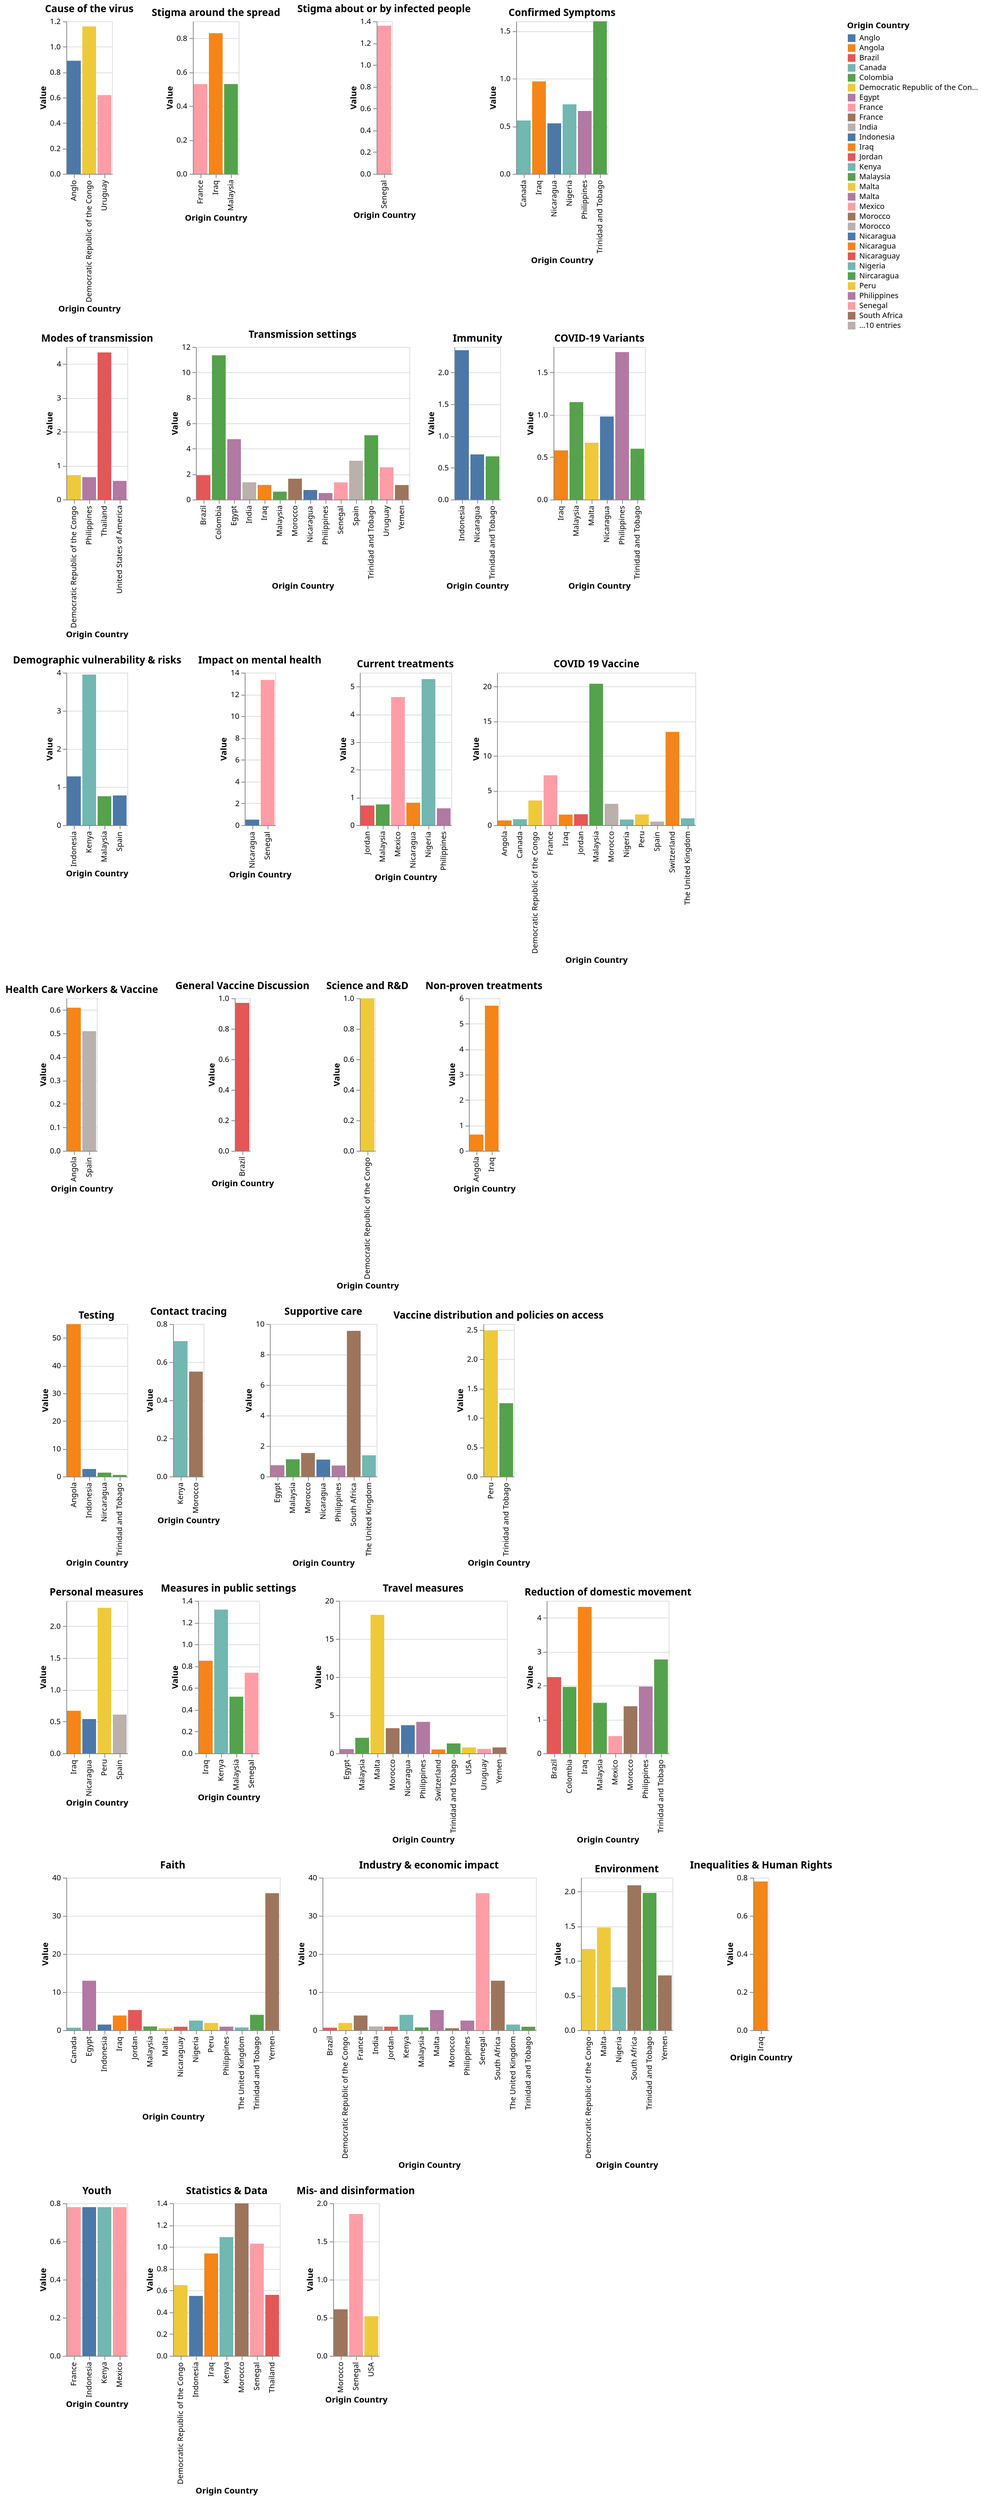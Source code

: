 {
  "$schema": "https://vega.github.io/schema/vega-lite/v5.json",
  "datasets": {
    "Topic1": [
      {
        "Topic on Rise": "Cause of the virus",
        "Origin Country": "Democratic Republic of the Congo",
        "Value": "1.16"
      },
      {
        "Topic on Rise": "Cause of the virus",
        "Origin Country": "Anglo",
        "Value": "0.89"
      },
      {
        "Topic on Rise": "Cause of the virus",
        "Origin Country": "Uruguay",
        "Value": "0.62"
      }
    ],
    "Topic2": [
      {
        "Topic on Rise": "Stigma around the spread",
        "Origin Country": "France",
        "Value": "0.53"
      },
      {
        "Topic on Rise": "Stigma around the spread",
        "Origin Country": "Iraq",
        "Value": "0.83"
      },
      {
        "Topic on Rise": "Stigma around the spread",
        "Origin Country": "Malaysia",
        "Value": "0.53"
      }
    ],
    "Topic3": [
      {
        "Topic on Rise": "Stigma about or by infected people ",
        "Origin Country": "Senegal",
        "Value": "1.36"
      }
    ],
    "Topic4": [
      {
        "Topic on Rise": "Confirmed Symptoms",
        "Origin Country": "Canada",
        "Value": "0.56"
      },
      {
        "Topic on Rise": "Confirmed Symptoms",
        "Origin Country": "Nicaragua",
        "Value": "0.53"
      },
      {
        "Topic on Rise": "Confirmed Symptoms",
        "Origin Country": "Trinidad and Tobago",
        "Value": "1.6"
      },
      {
        "Topic on Rise": "Confirmed Symptoms",
        "Origin Country": "Iraq",
        "Value": "0.97"
      },
      {
        "Topic on Rise": "Confirmed Symptoms",
        "Origin Country": "Nigeria",
        "Value": "0.73"
      },
      {
        "Topic on Rise": "Confirmed Symptoms",
        "Origin Country": "Philippines",
        "Value": "0.66"
      }
    ],
    "Topic5": [
      {
        "Topic on Rise": "Modes of transmission",
        "Origin Country": "Democratic Republic of the Congo",
        "Value": "0.72"
      },
      {
        "Topic on Rise": "Modes of transmission",
        "Origin Country": "Thailand",
        "Value": "4.34"
      },
      {
        "Topic on Rise": "Modes of transmission",
        "Origin Country": "United States of America",
        "Value": "0.55"
      },
      {
        "Topic on Rise": "Modes of transmission",
        "Origin Country": "Philippines",
        "Value": "0.66"
      }
    ],
    "Topic6": [
      {
        "Topic on Rise": "Transmission settings",
        "Origin Country": "Colombia",
        "Value": "11.35"
      },
      {
        "Topic on Rise": "Transmission settings",
        "Origin Country": "Brazil",
        "Value": "1.91"
      },
      {
        "Topic on Rise": "Transmission settings",
        "Origin Country": "Nicaragua",
        "Value": "0.75"
      },
      {
        "Topic on Rise": "Transmission settings",
        "Origin Country": "Trinidad and Tobago",
        "Value": "5.06"
      },
      {
        "Topic on Rise": "Transmission settings",
        "Origin Country": "Uruguay",
        "Value": "2.54"
      },
      {
        "Topic on Rise": "Transmission settings",
        "Origin Country": "Egypt",
        "Value": "4.75"
      },
      {
        "Topic on Rise": "Transmission settings",
        "Origin Country": "Iraq",
        "Value": "1.15"
      },
      {
        "Topic on Rise": "Transmission settings",
        "Origin Country": "Morocco",
        "Value": "1.64"
      },
      {
        "Topic on Rise": "Transmission settings",
        "Origin Country": "Yemen",
        "Value": "1.14"
      },
      {
        "Topic on Rise": "Transmission settings",
        "Origin Country": "Spain",
        "Value": "3.05"
      },
      {
        "Topic on Rise": "Transmission settings",
        "Origin Country": "India",
        "Value": "1.36"
      },
      {
        "Topic on Rise": "Transmission settings",
        "Origin Country": "Malaysia",
        "Value": "0.62"
      },
      {
        "Topic on Rise": "Transmission settings",
        "Origin Country": "Philippines",
        "Value": "0.51"
      },
      {
        "Topic on Rise": "Transmission settings",
        "Origin Country": "Senegal",
        "Value": "1.35"
      }
    ],
    "Topic7": [
      {
        "Topic on Rise": "Immunity",
        "Origin Country": "Indonesia",
        "Value": "2.35"
      },
      {
        "Topic on Rise": "Immunity",
        "Origin Country": "Nicaragua",
        "Value": "0.71"
      },
      {
        "Topic on Rise": "Immunity",
        "Origin Country": "Trinidad and Tobago",
        "Value": "0.68"
      }
    ],
    "Topic8": [
      {
        "Topic on Rise": "COVID-19 Variants",
        "Origin Country": "Iraq",
        "Value": "0.58"
      },
      {
        "Topic on Rise": "COVID-19 Variants",
        "Origin Country": "Malta",
        "Value": "0.67"
      },
      {
        "Topic on Rise": "COVID-19 Variants",
        "Origin Country": "Malaysia",
        "Value": "1.15"
      },
      {
        "Topic on Rise": "COVID-19 Variants",
        "Origin Country": "Nicaragua",
        "Value": "0.98"
      },
      {
        "Topic on Rise": "COVID-19 Variants",
        "Origin Country": "Trinidad and Tobago",
        "Value": "0.6"
      },
      {
        "Topic on Rise": "COVID-19 Variants",
        "Origin Country": "Philippines",
        "Value": "1.74"
      }
    ],
    "Topic9": [
      {
        "Topic on Rise": "Demographic vulnerability & risks",
        "Origin Country": "Spain ",
        "Value": "0.78"
      },
      {
        "Topic on Rise": "Demographic vulnerability & risks",
        "Origin Country": "Indonesia",
        "Value": "1.28"
      },
      {
        "Topic on Rise": "Demographic vulnerability & risks",
        "Origin Country": "Kenya",
        "Value": "3.95"
      },
      {
        "Topic on Rise": "Demographic vulnerability & risks",
        "Origin Country": "Malaysia",
        "Value": "0.76"
      }
    ],
    "Topic10": [
      {
        "Topic on Rise": "Impact on mental health",
        "Origin Country": "Senegal",
        "Value": "13.33"
      },
      {
        "Topic on Rise": "Impact on mental health",
        "Origin Country": "Nicaragua",
        "Value": "0.51"
      }
    ],
    "Topic11": [
      {
        "Topic on Rise": "Current treatments",
        "Origin Country": "Jordan",
        "Value": "0.71"
      },
      {
        "Topic on Rise": "Current treatments",
        "Origin Country": "Mexico",
        "Value": "4.62"
      },
      {
        "Topic on Rise": "Current treatments",
        "Origin Country": "Nicaragua ",
        "Value": "0.81"
      },
      {
        "Topic on Rise": "Current treatments",
        "Origin Country": "Malaysia",
        "Value": "0.75"
      },
      {
        "Topic on Rise": "Current treatments",
        "Origin Country": "Philippines",
        "Value": "0.61"
      },
      {
        "Topic on Rise": "Current treatments",
        "Origin Country": "Nigeria",
        "Value": "5.27"
      }
    ],
    "Topic12": [
      {
        "Topic on Rise": "COVID 19 Vaccine",
        "Origin Country": "Angola",
        "Value": "0.69"
      },
      {
        "Topic on Rise": "COVID 19 Vaccine",
        "Origin Country": "Democratic Republic of the Congo",
        "Value": "3.57"
      },
      {
        "Topic on Rise": "COVID 19 Vaccine",
        "Origin Country": "Nigeria",
        "Value": "0.82"
      },
      {
        "Topic on Rise": "COVID 19 Vaccine",
        "Origin Country": "Canada",
        "Value": "0.86"
      },
      {
        "Topic on Rise": "COVID 19 Vaccine",
        "Origin Country": "Peru",
        "Value": "1.55"
      },
      {
        "Topic on Rise": "COVID 19 Vaccine",
        "Origin Country": "Switzerland",
        "Value": "13.46"
      },
      {
        "Topic on Rise": "COVID 19 Vaccine",
        "Origin Country": "Spain",
        "Value": "0.52"
      },
      {
        "Topic on Rise": "COVID 19 Vaccine",
        "Origin Country": "France",
        "Value": "7.2"
      },
      {
        "Topic on Rise": "COVID 19 Vaccine",
        "Origin Country": "The United Kingdom",
        "Value": "0.99"
      },
      {
        "Topic on Rise": "COVID 19 Vaccine",
        "Origin Country": "Iraq",
        "Value": "1.53"
      },
      {
        "Topic on Rise": "COVID 19 Vaccine",
        "Origin Country": "Jordan",
        "Value": "1.58"
      },
      {
        "Topic on Rise": "COVID 19 Vaccine",
        "Origin Country": "Morocco ",
        "Value": "3.08"
      },
      {
        "Topic on Rise": "COVID 19 Vaccine",
        "Origin Country": "Malaysia",
        "Value": "20.4"
      }
    ],
    "Topic13": [
      {
        "Topic on Rise": "Health Care Workers & Vaccine",
        "Origin Country": "Angola",
        "Value": "0.61"
      },
      {
        "Topic on Rise": "Health Care Workers & Vaccine",
        "Origin Country": "Spain",
        "Value": "0.51"
      }
    ],
    "Topic14": [
      {
        "Topic on Rise": "General Vaccine Discussion",
        "Origin Country": "Brazil",
        "Value": "0.97"
      }
    ],
    "Topic15": [
      {
        "Topic on Rise": "Science and R&D",
        "Origin Country": "Democratic Republic of the Congo",
        "Value": "1"
      }
    ],
    "Topic16": [
      {
        "Topic on Rise": "Non-proven treatments",
        "Origin Country": "Angola",
        "Value": "0.64"
      },
      {
        "Topic on Rise": "Non-proven treatments",
        "Origin Country": "Iraq",
        "Value": "5.71"
      }
    ],
    "Topic17": [
      {
        "Topic on Rise": "Testing",
        "Origin Country": "Angola",
        "Value": "54.94"
      },
      {
        "Topic on Rise": "Testing",
        "Origin Country": "Indonesia",
        "Value": "2.71"
      },
      {
        "Topic on Rise": "Testing",
        "Origin Country": "Nircaragua",
        "Value": "1.4"
      },
      {
        "Topic on Rise": "Testing",
        "Origin Country": "Trinidad and Tobago",
        "Value": "0.57"
      }
    ],
    "Topic18": [
      {
        "Topic on Rise": "Contact tracing",
        "Origin Country": "Kenya",
        "Value": "0.71"
      },
      {
        "Topic on Rise": "Contact tracing",
        "Origin Country": "Morocco",
        "Value": "0.55"
      }
    ],
    "Topic19": [
      {
        "Topic on Rise": "Supportive care",
        "Origin Country": "Egypt",
        "Value": "0.74"
      },
      {
        "Topic on Rise": "Supportive care",
        "Origin Country": "Morocco",
        "Value": "1.54"
      },
      {
        "Topic on Rise": "Supportive care",
        "Origin Country": "Malaysia",
        "Value": "1.13"
      },
      {
        "Topic on Rise": "Supportive care",
        "Origin Country": "Philippines",
        "Value": "0.72"
      },
      {
        "Topic on Rise": "Supportive care",
        "Origin Country": "Nicaragua",
        "Value": "1.11"
      },
      {
        "Topic on Rise": "Supportive care",
        "Origin Country": "The United Kingdom",
        "Value": "1.39"
      },
      {
        "Topic on Rise": "Supportive care",
        "Origin Country": "South Africa",
        "Value": "9.55"
      }
    ],
    "Topic20": [
      {
        "Topic on Rise": "Vaccine distribution and policies on access",
        "Origin Country": "Peru",
        "Value": "2.49"
      },
      {
        "Topic on Rise": "Vaccine distribution and policies on access ",
        "Origin Country": "Trinidad and Tobago",
        "Value": "1.25"
      }
    ],
    "Topic21": [
      {
        "Topic on Rise": "Personal measures",
        "Origin Country": "Spain",
        "Value": "0.61"
      },
      {
        "Topic on Rise": "Personal measures",
        "Origin Country": "Iraq",
        "Value": "0.67"
      },
      {
        "Topic on Rise": "Personal measures",
        "Origin Country": "Nicaragua",
        "Value": "0.54"
      },
      {
        "Topic on Rise": "Personal measures",
        "Origin Country": "Peru",
        "Value": "2.29"
      }
    ],
    "Topic22": [
      {
        "Topic on Rise": "Measures in public settings",
        "Origin Country": "Iraq",
        "Value": "0.85"
      },
      {
        "Topic on Rise": "Measures in public settings",
        "Origin Country": "Kenya",
        "Value": "1.32"
      },
      {
        "Topic on Rise": "Measures in public settings",
        "Origin Country": "Senegal",
        "Value": "0.74"
      },
      {
        "Topic on Rise": "Measures in public settings",
        "Origin Country": "Malaysia",
        "Value": "0.52"
      }
    ],
    "Topic23": [
      {
        "Topic on Rise": "Travel measures",
        "Origin Country": "Malta",
        "Value": "18.16"
      },
      {
        "Topic on Rise": "Travel measures",
        "Origin Country": "Switzerland",
        "Value": "0.51"
      },
      {
        "Topic on Rise": "Travel measures",
        "Origin Country": "Egypt",
        "Value": "0.56"
      },
      {
        "Topic on Rise": "Travel measures",
        "Origin Country": "Morocco",
        "Value": "3.3"
      },
      {
        "Topic on Rise": "Travel measures",
        "Origin Country": "Yemen",
        "Value": "0.78"
      },
      {
        "Topic on Rise": "Travel measures",
        "Origin Country": "Malaysia",
        "Value": "2.04"
      },
      {
        "Topic on Rise": "Travel measures",
        "Origin Country": "Philippines",
        "Value": "4.13"
      },
      {
        "Topic on Rise": "Travel measures",
        "Origin Country": "Nicaragua",
        "Value": "3.69"
      },
      {
        "Topic on Rise": "Travel measures",
        "Origin Country": "Trinidad and Tobago",
        "Value": "1.3"
      },
      {
        "Topic on Rise": "Travel measures",
        "Origin Country": "Uruguay",
        "Value": "0.59"
      },
      {
        "Topic on Rise": "Travel measures",
        "Origin Country": "USA",
        "Value": "0.78"
      }
    ],
    "Topic24": [
      {
        "Topic on Rise": "Reduction of domestic movement",
        "Origin Country": "Brazil",
        "Value": "2.25"
      },
      {
        "Topic on Rise": "Reduction of domestic movement",
        "Origin Country": "Colombia",
        "Value": "1.96"
      },
      {
        "Topic on Rise": "Reduction of domestic movement",
        "Origin Country": "Mexico",
        "Value": "0.51"
      },
      {
        "Topic on Rise": "Reduction of domestic movement",
        "Origin Country": "Trinidad and Tobago",
        "Value": "2.77"
      },
      {
        "Topic on Rise": "Reduction of domestic movement",
        "Origin Country": "Iraq",
        "Value": "4.32"
      },
      {
        "Topic on Rise": "Reduction of domestic movement",
        "Origin Country": "Morocco",
        "Value": "1.39"
      },
      {
        "Topic on Rise": "Reduction of domestic movement",
        "Origin Country": "Malaysia",
        "Value": "1.49"
      },
      {
        "Topic on Rise": "Reduction of domestic movement",
        "Origin Country": "Philippines",
        "Value": "1.97"
      }
    ],
    "Topic25": [
      {"Topic on Rise": "Faith", "Origin Country": "Canada", "Value": "0.65"},
      {
        "Topic on Rise": "Faith",
        "Origin Country": "Nicaraguay",
        "Value": "0.91"
      },
      {"Topic on Rise": "Faith", "Origin Country": "Peru", "Value": "1.89"},
      {
        "Topic on Rise": "Faith",
        "Origin Country": "Trinidad and Tobago",
        "Value": "4.03"
      },
      {"Topic on Rise": "Faith", "Origin Country": "Yemen", "Value": "35.93"},
      {"Topic on Rise": "Faith", "Origin Country": "Egypt", "Value": "12.98"},
      {"Topic on Rise": "Faith", "Origin Country": "Iraq", "Value": "3.85"},
      {"Topic on Rise": "Faith", "Origin Country": "Jordan", "Value": "5.29"},
      {
        "Topic on Rise": "Faith",
        "Origin Country": "Indonesia",
        "Value": "1.48"
      },
      {"Topic on Rise": "Faith", "Origin Country": "Malaysia", "Value": "0.99"},
      {
        "Topic on Rise": "Faith",
        "Origin Country": "Philippines",
        "Value": "0.93"
      },
      {"Topic on Rise": "Faith", "Origin Country": "Malta", "Value": "0.52"},
      {
        "Topic on Rise": "Faith",
        "Origin Country": "The United Kingdom",
        "Value": "0.73"
      },
      {"Topic on Rise": "Faith", "Origin Country": "Nigeria", "Value": "2.52"}
    ],
    "Topic26": [
      {
        "Topic on Rise": "Industry & economic impact",
        "Origin Country": "Brazil",
        "Value": "0.65"
      },
      {
        "Topic on Rise": "Industry & economic impact ",
        "Origin Country": "Trinidad and Tobago",
        "Value": "0.91"
      },
      {
        "Topic on Rise": "Industry & economic impact ",
        "Origin Country": "Democratic Republic of the Congo",
        "Value": "1.89"
      },
      {
        "Topic on Rise": "Industry & economic impact ",
        "Origin Country": "Kenya",
        "Value": "4.03"
      },
      {
        "Topic on Rise": "Industry & economic impact ",
        "Origin Country": "Senegal",
        "Value": "35.93"
      },
      {
        "Topic on Rise": "Industry & economic impact ",
        "Origin Country": "South Africa",
        "Value": "12.98"
      },
      {
        "Topic on Rise": "Industry & economic impact ",
        "Origin Country": "France ",
        "Value": "3.85"
      },
      {
        "Topic on Rise": "Industry & economic impact ",
        "Origin Country": "Malta ",
        "Value": "5.29"
      },
      {
        "Topic on Rise": "Industry & economic impact ",
        "Origin Country": "The United Kingdom",
        "Value": "1.48"
      },
      {
        "Topic on Rise": "Industry & economic impact ",
        "Origin Country": "India",
        "Value": "0.99"
      },
      {
        "Topic on Rise": "Industry & economic impact ",
        "Origin Country": "Jordan",
        "Value": "0.93"
      },
      {
        "Topic on Rise": "Industry & economic impact ",
        "Origin Country": "Morocco",
        "Value": "0.52"
      },
      {
        "Topic on Rise": "Industry & economic impact ",
        "Origin Country": "Malaysia",
        "Value": "0.73"
      },
      {
        "Topic on Rise": "Industry & economic impact ",
        "Origin Country": "Philippines",
        "Value": "2.52"
      }
    ],
    "Topic27": [
      {
        "Topic on Rise": "Environment",
        "Origin Country": "Democratic Republic of the Congo",
        "Value": "1.17"
      },
      {
        "Topic on Rise": "Environment ",
        "Origin Country": "Nigeria",
        "Value": "0.62"
      },
      {
        "Topic on Rise": "Environment ",
        "Origin Country": "South Africa",
        "Value": "2.09"
      },
      {
        "Topic on Rise": "Environment ",
        "Origin Country": "Malta",
        "Value": "1.48"
      },
      {
        "Topic on Rise": "Environment ",
        "Origin Country": "Trinidad and Tobago",
        "Value": "1.98"
      },
      {
        "Topic on Rise": "Environment",
        "Origin Country": "Yemen",
        "Value": "0.79"
      }
    ],
    "Topic28": [
      {
        "Topic on Rise": "Inequalities & Human Rights ",
        "Origin Country": "Iraq",
        "Value": "0.78"
      }
    ],
    "Topic29": [
      {"Topic on Rise": "Youth", "Origin Country": "France", "Value": "0.78"},
      {
        "Topic on Rise": "Youth",
        "Origin Country": "Indonesia",
        "Value": "0.78"
      },
      {"Topic on Rise": "Youth", "Origin Country": "Kenya", "Value": "0.78"},
      {"Topic on Rise": "Youth", "Origin Country": "Mexico", "Value": "0.78"}
    ],
    "Topic30": [
      {
        "Topic on Rise": "Statistics & Data",
        "Origin Country": "Democratic Republic of the Congo",
        "Value": "0.65"
      },
      {
        "Topic on Rise": "Statistics & Data",
        "Origin Country": "Senegal",
        "Value": "1.03"
      },
      {
        "Topic on Rise": "Statistics & Data ",
        "Origin Country": "Kenya",
        "Value": "1.09"
      },
      {
        "Topic on Rise": "Statistics & Data ",
        "Origin Country": "Indonesia",
        "Value": "0.55"
      },
      {
        "Topic on Rise": "Statistics & Data ",
        "Origin Country": "Thailand",
        "Value": "0.56"
      },
      {
        "Topic on Rise": "Statistics & Data ",
        "Origin Country": "Iraq",
        "Value": "0.94"
      },
      {
        "Topic on Rise": "Statistics & Data ",
        "Origin Country": "Morocco",
        "Value": "1.4"
      }
    ],
    "Topic31": [
      {
        "Topic on Rise": "Mis- and disinformation ",
        "Origin Country": "Morocco",
        "Value": "0.61"
      },
      {
        "Topic on Rise": "Mis- and disinformation ",
        "Origin Country": "Senegal",
        "Value": "1.86"
      },
      {
        "Topic on Rise": "Mis- and disinformation ",
        "Origin Country": "USA",
        "Value": "0.52"
      }
    ]
  },
  "vconcat": [
    {
      "hconcat": [
        {
          "title": "Cause of the virus",
          "data": {"name": "Topic1"},
          "mark": "bar",
          "encoding": {
            "x": {"field": "Origin Country"},
            "y": {"field": "Value", "type": "quantitative"},
            "tooltip": {"field": "Value", "type": "quantitative"},
            "color": {"field": "Origin Country"}
          }
        },
        {
          "title": "Stigma around the spread",
          "data": {"name": "Topic2"},
          "mark": "bar",
          "encoding": {
            "x": {"field": "Origin Country"},
            "y": {"field": "Value", "type": "quantitative"},
            "tooltip": {"field": "Value", "type": "quantitative"},
            "color": {"field": "Origin Country"}
          }
        },
        {
          "title": "Stigma about or by infected people ",
          "data": {"name": "Topic3"},
          "mark": "bar",
          "encoding": {
            "x": {"field": "Origin Country"},
            "y": {"field": "Value", "type": "quantitative"},
            "tooltip": {"field": "Value", "type": "quantitative"},
            "color": {"field": "Origin Country"}
          }
        },
        {
          "title": "Confirmed Symptoms",
          "data": {"name": "Topic4"},
          "mark": "bar",
          "encoding": {
            "x": {"field": "Origin Country"},
            "y": {"field": "Value", "type": "quantitative"},
            "tooltip": {"field": "Value", "type": "quantitative"},
            "color": {"field": "Origin Country"}
          }
        }
      ]
    },
    {
      "hconcat": [
        {
          "title": "Modes of transmission",
          "data": {"name": "Topic5"},
          "mark": "bar",
          "encoding": {
            "x": {"field": "Origin Country"},
            "y": {"field": "Value", "type": "quantitative"},
            "tooltip": {"field": "Value", "type": "quantitative"},
            "color": {"field": "Origin Country"}
          }
        },
        {
          "title": "Transmission settings",
          "data": {"name": "Topic6"},
          "mark": "bar",
          "encoding": {
            "x": {"field": "Origin Country"},
            "y": {"field": "Value", "type": "quantitative"},
            "tooltip": {"field": "Value", "type": "quantitative"},
            "color": {"field": "Origin Country"}
          }
        },
        {
          "title": "Immunity",
          "data": {"name": "Topic7"},
          "mark": "bar",
          "encoding": {
            "x": {"field": "Origin Country"},
            "y": {"field": "Value", "type": "quantitative"},
            "tooltip": {"field": "Value", "type": "quantitative"},
            "color": {"field": "Origin Country"}
          }
        },
        {
          "title": "COVID-19 Variants ",
          "data": {"name": "Topic8"},
          "mark": "bar",
          "encoding": {
            "x": {"field": "Origin Country"},
            "y": {"field": "Value", "type": "quantitative"},
            "tooltip": {"field": "Value", "type": "quantitative"},
            "color": {"field": "Origin Country"}
          }
        }
      ]
    },
    {
      "hconcat": [
        {
          "title": "Demographic vulnerability & risks",
          "data": {"name": "Topic9"},
          "mark": "bar",
          "encoding": {
            "x": {"field": "Origin Country"},
            "y": {"field": "Value", "type": "quantitative"},
            "tooltip": {"field": "Value", "type": "quantitative"},
            "color": {"field": "Origin Country"}
          }
        },
        {
          "title": "Impact on mental health",
          "data": {"name": "Topic10"},
          "mark": "bar",
          "encoding": {
            "x": {"field": "Origin Country"},
            "y": {"field": "Value", "type": "quantitative"},
            "tooltip": {"field": "Value", "type": "quantitative"},
            "color": {"field": "Origin Country"}
          }
        },
        {
          "title": "Current treatments",
          "data": {"name": "Topic11"},
          "mark": "bar",
          "encoding": {
            "x": {"field": "Origin Country"},
            "y": {"field": "Value", "type": "quantitative"},
            "tooltip": {"field": "Value", "type": "quantitative"},
            "color": {"field": "Origin Country"}
          }
        },
        {
          "title": "COVID 19 Vaccine",
          "data": {"name": "Topic12"},
          "mark": "bar",
          "encoding": {
            "x": {"field": "Origin Country"},
            "y": {"field": "Value", "type": "quantitative"},
            "tooltip": {"field": "Value", "type": "quantitative"},
            "color": {"field": "Origin Country"}
          }
        }
      ]
    },
    {
      "hconcat": [
        {
          "title": "Health Care Workers & Vaccine",
          "data": {"name": "Topic13"},
          "mark": "bar",
          "encoding": {
            "x": {"field": "Origin Country"},
            "y": {"field": "Value", "type": "quantitative"},
            "tooltip": {"field": "Value", "type": "quantitative"},
            "color": {"field": "Origin Country"}
          }
        },
        {
          "title": "General Vaccine Discussion",
          "data": {"name": "Topic14"},
          "mark": "bar",
          "encoding": {
            "x": {"field": "Origin Country"},
            "y": {"field": "Value", "type": "quantitative"},
            "tooltip": {"field": "Value", "type": "quantitative"},
            "color": {"field": "Origin Country"}
          }
        },
        {
          "title": "Science and R&D",
          "data": {"name": "Topic15"},
          "mark": "bar",
          "encoding": {
            "x": {"field": "Origin Country"},
            "y": {"field": "Value", "type": "quantitative"},
            "tooltip": {"field": "Value", "type": "quantitative"},
            "color": {"field": "Origin Country"}
          }
        },
        {
          "title": "Non-proven treatments",
          "data": {"name": "Topic16"},
          "mark": "bar",
          "encoding": {
            "x": {"field": "Origin Country"},
            "y": {"field": "Value", "type": "quantitative"},
            "tooltip": {"field": "Value", "type": "quantitative"},
            "color": {"field": "Origin Country"}
          }
        }
      ]
    },
    {
      "hconcat": [
        {
          "title": "Testing",
          "data": {"name": "Topic17"},
          "mark": "bar",
          "encoding": {
            "x": {"field": "Origin Country"},
            "y": {"field": "Value", "type": "quantitative"},
            "tooltip": {"field": "Value", "type": "quantitative"},
            "color": {"field": "Origin Country"}
          }
        },
        {
          "title": "Contact tracing",
          "data": {"name": "Topic18"},
          "mark": "bar",
          "encoding": {
            "x": {"field": "Origin Country"},
            "y": {"field": "Value", "type": "quantitative"},
            "tooltip": {"field": "Value", "type": "quantitative"},
            "color": {"field": "Origin Country"}
          }
        },
        {
          "title": "Supportive care",
          "data": {"name": "Topic19"},
          "mark": "bar",
          "encoding": {
            "x": {"field": "Origin Country"},
            "y": {"field": "Value", "type": "quantitative"},
            "tooltip": {"field": "Value", "type": "quantitative"},
            "color": {"field": "Origin Country"}
          }
        },
        {
          "title": "Vaccine distribution and policies on access",
          "data": {"name": "Topic20"},
          "mark": "bar",
          "encoding": {
            "x": {"field": "Origin Country"},
            "y": {"field": "Value", "type": "quantitative"},
            "tooltip": {"field": "Value", "type": "quantitative"},
            "color": {"field": "Origin Country"}
          }
        }
      ]
    },
    {
      "hconcat": [
        {
          "title": "Personal measures",
          "data": {"name": "Topic21"},
          "mark": "bar",
          "encoding": {
            "x": {"field": "Origin Country"},
            "y": {"field": "Value", "type": "quantitative"},
            "tooltip": {"field": "Value", "type": "quantitative"},
            "color": {"field": "Origin Country"}
          }
        },
        {
          "title": "Measures in public settings",
          "data": {"name": "Topic22"},
          "mark": "bar",
          "encoding": {
            "x": {"field": "Origin Country"},
            "y": {"field": "Value", "type": "quantitative"},
            "tooltip": {"field": "Value", "type": "quantitative"},
            "color": {"field": "Origin Country"}
          }
        },
        {
          "title": "Travel measures",
          "data": {"name": "Topic23"},
          "mark": "bar",
          "encoding": {
            "x": {"field": "Origin Country"},
            "y": {"field": "Value", "type": "quantitative"},
            "tooltip": {"field": "Value", "type": "quantitative"},
            "color": {"field": "Origin Country"}
          }
        },
        {
          "title": "Reduction of domestic movement",
          "data": {"name": "Topic24"},
          "mark": "bar",
          "encoding": {
            "x": {"field": "Origin Country"},
            "y": {"field": "Value", "type": "quantitative"},
            "tooltip": {"field": "Value", "type": "quantitative"},
            "color": {"field": "Origin Country"}
          }
        }
      ]
    },
    {
      "hconcat": [
        {
          "title": "Faith",
          "data": {"name": "Topic25"},
          "mark": "bar",
          "encoding": {
            "x": {"field": "Origin Country"},
            "y": {"field": "Value", "type": "quantitative"},
            "tooltip": {"field": "Value", "type": "quantitative"},
            "color": {"field": "Origin Country"}
          }
        },
        {
          "title": "Industry & economic impact",
          "data": {"name": "Topic26"},
          "mark": "bar",
          "encoding": {
            "x": {"field": "Origin Country"},
            "y": {"field": "Value", "type": "quantitative"},
            "tooltip": {"field": "Value", "type": "quantitative"},
            "color": {"field": "Origin Country"}
          }
        },
        {
          "title": "Environment",
          "data": {"name": "Topic27"},
          "mark": "bar",
          "encoding": {
            "x": {"field": "Origin Country"},
            "y": {"field": "Value", "type": "quantitative"},
            "tooltip": {"field": "Value", "type": "quantitative"},
            "color": {"field": "Origin Country"}
          }
        },
        {
          "title": "Inequalities & Human Rights",
          "data": {"name": "Topic28"},
          "mark": "bar",
          "encoding": {
            "x": {"field": "Origin Country"},
            "y": {"field": "Value", "type": "quantitative"},
            "tooltip": {"field": "Value", "type": "quantitative"},
            "color": {"field": "Origin Country"}
          }
        }
      ]
    },
    {
      "hconcat": [
        {
          "title": "Youth",
          "data": {"name": "Topic29"},
          "mark": "bar",
          "encoding": {
            "x": {"field": "Origin Country"},
            "y": {"field": "Value", "type": "quantitative"},
            "tooltip": {"field": "Value", "type": "quantitative"},
            "color": {"field": "Origin Country"}
          }
        },
        {
          "title": "Statistics & Data ",
          "data": {"name": "Topic30"},
          "mark": "bar",
          "encoding": {
            "x": {"field": "Origin Country"},
            "y": {"field": "Value", "type": "quantitative"},
            "tooltip": {"field": "Value", "type": "quantitative"},
            "color": {"field": "Origin Country"}
          }
        },
        {
          "title": "Mis- and disinformation ",
          "data": {"name": "Topic31"},
          "mark": "bar",
          "encoding": {
            "x": {"field": "Origin Country"},
            "y": {"field": "Value", "type": "quantitative"},
            "tooltip": {"field": "Value", "type": "quantitative"},
            "color": {"field": "Origin Country"}
          }
        }
      ]
    }
  ],
  "config": {}
}